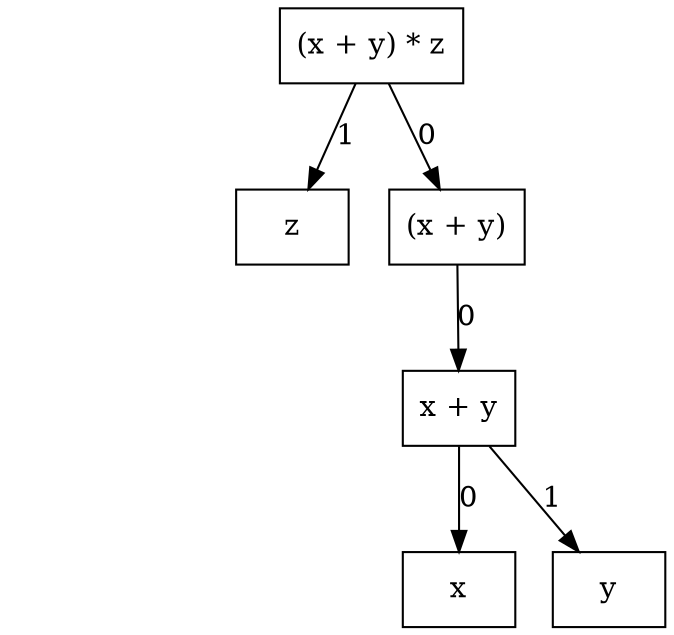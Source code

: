 digraph ast {
    "x" [shape=rect];
    "y" [shape=rect];
    "z" [shape=rect];
    "x + y" [shape=rect];
    "(x + y)" [shape=rect];
    "(x + y) * z" [shape=rect];
    invis1 [style=invis];
    invis2 [style=invis];
    invis3 [style=invis];

    "(x + y) * z" -> "(x + y)" [label=0];
    "(x + y) * z" -> "z" [label=1];
    "(x + y)" -> "x + y" [label=0];
    "x + y" -> "x" [label=0];
    "x + y" -> "y" [label=1];

    "z" -> invis1 [style=invis];
    invis1 -> invis2 [style=invis];
    invis1 -> invis3 [style=invis];
}
